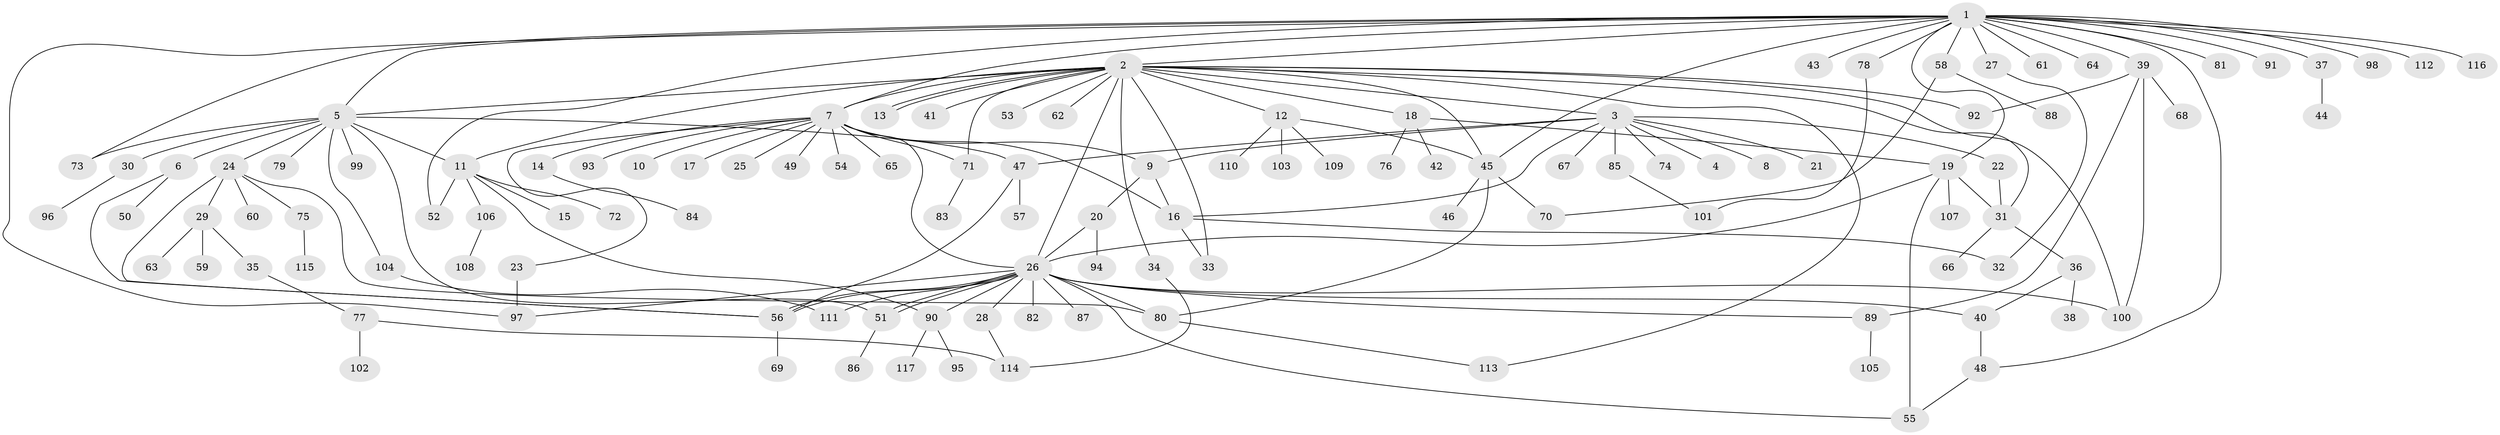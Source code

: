 // coarse degree distribution, {23: 0.011111111111111112, 32: 0.011111111111111112, 10: 0.011111111111111112, 1: 0.5333333333333333, 11: 0.011111111111111112, 2: 0.2, 13: 0.011111111111111112, 5: 0.044444444444444446, 8: 0.011111111111111112, 4: 0.044444444444444446, 6: 0.011111111111111112, 3: 0.07777777777777778, 7: 0.022222222222222223}
// Generated by graph-tools (version 1.1) at 2025/51/02/27/25 19:51:56]
// undirected, 117 vertices, 162 edges
graph export_dot {
graph [start="1"]
  node [color=gray90,style=filled];
  1;
  2;
  3;
  4;
  5;
  6;
  7;
  8;
  9;
  10;
  11;
  12;
  13;
  14;
  15;
  16;
  17;
  18;
  19;
  20;
  21;
  22;
  23;
  24;
  25;
  26;
  27;
  28;
  29;
  30;
  31;
  32;
  33;
  34;
  35;
  36;
  37;
  38;
  39;
  40;
  41;
  42;
  43;
  44;
  45;
  46;
  47;
  48;
  49;
  50;
  51;
  52;
  53;
  54;
  55;
  56;
  57;
  58;
  59;
  60;
  61;
  62;
  63;
  64;
  65;
  66;
  67;
  68;
  69;
  70;
  71;
  72;
  73;
  74;
  75;
  76;
  77;
  78;
  79;
  80;
  81;
  82;
  83;
  84;
  85;
  86;
  87;
  88;
  89;
  90;
  91;
  92;
  93;
  94;
  95;
  96;
  97;
  98;
  99;
  100;
  101;
  102;
  103;
  104;
  105;
  106;
  107;
  108;
  109;
  110;
  111;
  112;
  113;
  114;
  115;
  116;
  117;
  1 -- 2;
  1 -- 5;
  1 -- 7;
  1 -- 19;
  1 -- 27;
  1 -- 37;
  1 -- 39;
  1 -- 43;
  1 -- 45;
  1 -- 48;
  1 -- 52;
  1 -- 58;
  1 -- 61;
  1 -- 64;
  1 -- 73;
  1 -- 78;
  1 -- 81;
  1 -- 91;
  1 -- 97;
  1 -- 98;
  1 -- 112;
  1 -- 116;
  2 -- 3;
  2 -- 5;
  2 -- 7;
  2 -- 11;
  2 -- 12;
  2 -- 13;
  2 -- 13;
  2 -- 18;
  2 -- 26;
  2 -- 31;
  2 -- 33;
  2 -- 34;
  2 -- 41;
  2 -- 45;
  2 -- 53;
  2 -- 62;
  2 -- 71;
  2 -- 92;
  2 -- 100;
  2 -- 113;
  3 -- 4;
  3 -- 8;
  3 -- 9;
  3 -- 16;
  3 -- 21;
  3 -- 22;
  3 -- 47;
  3 -- 67;
  3 -- 74;
  3 -- 85;
  5 -- 6;
  5 -- 11;
  5 -- 24;
  5 -- 30;
  5 -- 47;
  5 -- 51;
  5 -- 73;
  5 -- 79;
  5 -- 99;
  5 -- 104;
  6 -- 50;
  6 -- 56;
  7 -- 9;
  7 -- 10;
  7 -- 14;
  7 -- 16;
  7 -- 17;
  7 -- 23;
  7 -- 25;
  7 -- 26;
  7 -- 49;
  7 -- 54;
  7 -- 65;
  7 -- 71;
  7 -- 93;
  9 -- 16;
  9 -- 20;
  11 -- 15;
  11 -- 52;
  11 -- 72;
  11 -- 90;
  11 -- 106;
  12 -- 45;
  12 -- 103;
  12 -- 109;
  12 -- 110;
  14 -- 84;
  16 -- 32;
  16 -- 33;
  18 -- 19;
  18 -- 42;
  18 -- 76;
  19 -- 26;
  19 -- 31;
  19 -- 55;
  19 -- 107;
  20 -- 26;
  20 -- 94;
  22 -- 31;
  23 -- 97;
  24 -- 29;
  24 -- 56;
  24 -- 60;
  24 -- 75;
  24 -- 80;
  26 -- 28;
  26 -- 40;
  26 -- 51;
  26 -- 51;
  26 -- 55;
  26 -- 56;
  26 -- 56;
  26 -- 80;
  26 -- 82;
  26 -- 87;
  26 -- 89;
  26 -- 90;
  26 -- 97;
  26 -- 100;
  26 -- 111;
  27 -- 32;
  28 -- 114;
  29 -- 35;
  29 -- 59;
  29 -- 63;
  30 -- 96;
  31 -- 36;
  31 -- 66;
  34 -- 114;
  35 -- 77;
  36 -- 38;
  36 -- 40;
  37 -- 44;
  39 -- 68;
  39 -- 89;
  39 -- 92;
  39 -- 100;
  40 -- 48;
  45 -- 46;
  45 -- 70;
  45 -- 80;
  47 -- 56;
  47 -- 57;
  48 -- 55;
  51 -- 86;
  56 -- 69;
  58 -- 70;
  58 -- 88;
  71 -- 83;
  75 -- 115;
  77 -- 102;
  77 -- 114;
  78 -- 101;
  80 -- 113;
  85 -- 101;
  89 -- 105;
  90 -- 95;
  90 -- 117;
  104 -- 111;
  106 -- 108;
}
